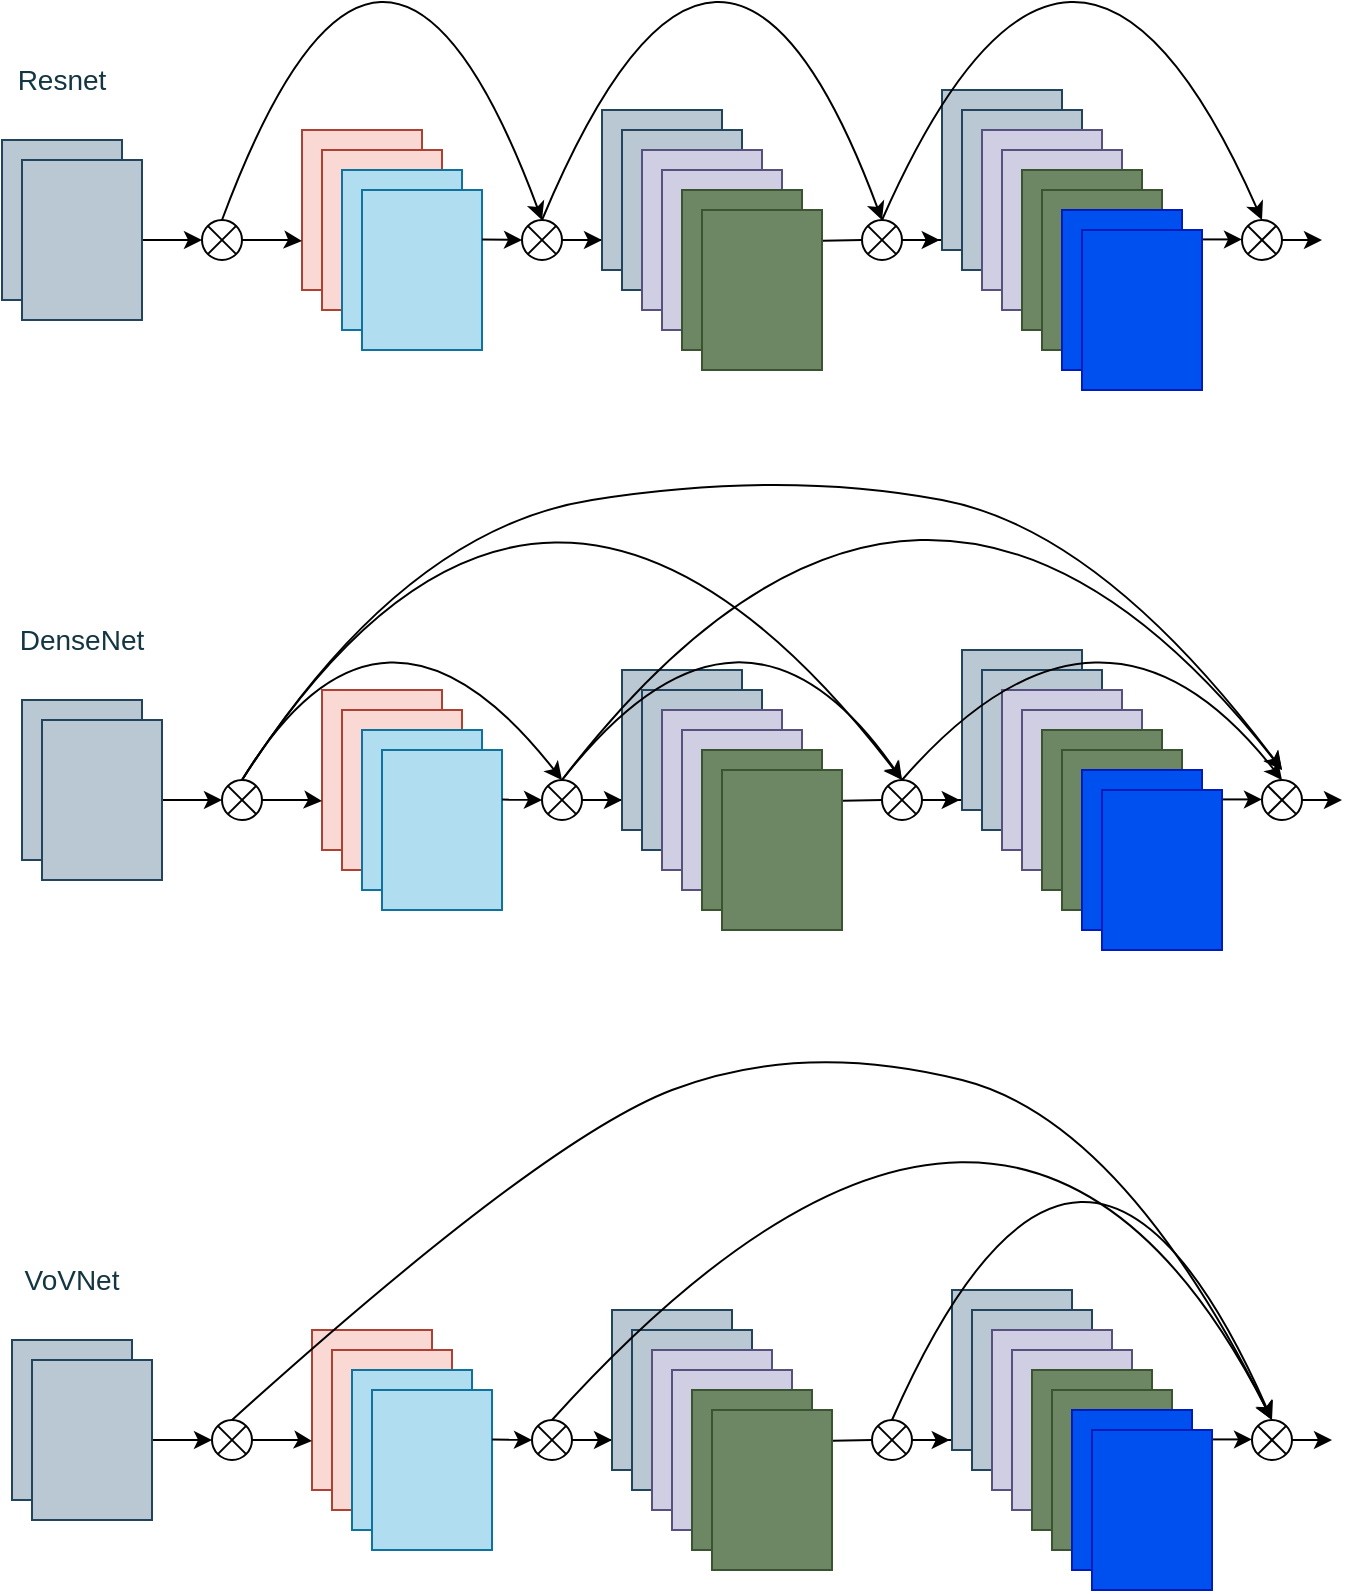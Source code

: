 <mxfile version="24.7.14">
  <diagram name="第 1 页" id="HXD9hJc-r6mOpSp5LZMr">
    <mxGraphModel dx="1228" dy="1871" grid="1" gridSize="10" guides="1" tooltips="1" connect="1" arrows="1" fold="1" page="1" pageScale="1" pageWidth="827" pageHeight="1169" math="0" shadow="0">
      <root>
        <mxCell id="0" />
        <mxCell id="1" parent="0" />
        <mxCell id="4GzgXwksy4O0eHDeEKzl-70" value="" style="rounded=0;whiteSpace=wrap;html=1;fillColor=#bac8d3;strokeColor=#23445d;" vertex="1" parent="1">
          <mxGeometry x="50" y="55" width="60" height="80" as="geometry" />
        </mxCell>
        <mxCell id="4GzgXwksy4O0eHDeEKzl-71" style="edgeStyle=orthogonalEdgeStyle;rounded=0;orthogonalLoop=1;jettySize=auto;html=1;entryX=0;entryY=0;entryDx=0;entryDy=0;" edge="1" parent="1" source="4GzgXwksy4O0eHDeEKzl-72" target="4GzgXwksy4O0eHDeEKzl-77">
          <mxGeometry relative="1" as="geometry" />
        </mxCell>
        <mxCell id="4GzgXwksy4O0eHDeEKzl-72" value="" style="rounded=0;whiteSpace=wrap;html=1;fillColor=#bac8d3;strokeColor=#23445d;" vertex="1" parent="1">
          <mxGeometry x="60" y="65" width="60" height="80" as="geometry" />
        </mxCell>
        <mxCell id="4GzgXwksy4O0eHDeEKzl-73" value="" style="rounded=0;whiteSpace=wrap;html=1;fillColor=#fad9d5;strokeColor=#ae4132;" vertex="1" parent="1">
          <mxGeometry x="200" y="50" width="60" height="80" as="geometry" />
        </mxCell>
        <mxCell id="4GzgXwksy4O0eHDeEKzl-74" value="" style="rounded=0;whiteSpace=wrap;html=1;fillColor=#fad9d5;strokeColor=#ae4132;" vertex="1" parent="1">
          <mxGeometry x="210" y="60" width="60" height="80" as="geometry" />
        </mxCell>
        <mxCell id="4GzgXwksy4O0eHDeEKzl-75" value="" style="rounded=0;whiteSpace=wrap;html=1;fillColor=#b1ddf0;strokeColor=#10739e;" vertex="1" parent="1">
          <mxGeometry x="220" y="70" width="60" height="80" as="geometry" />
        </mxCell>
        <mxCell id="4GzgXwksy4O0eHDeEKzl-76" value="" style="rounded=0;whiteSpace=wrap;html=1;fillColor=#b1ddf0;strokeColor=#10739e;" vertex="1" parent="1">
          <mxGeometry x="230" y="80" width="60" height="80" as="geometry" />
        </mxCell>
        <mxCell id="4GzgXwksy4O0eHDeEKzl-77" value="" style="shape=orEllipse;perimeter=ellipsePerimeter;whiteSpace=wrap;html=1;backgroundOutline=1;rotation=-45;" vertex="1" parent="1">
          <mxGeometry x="150" y="95" width="20" height="20" as="geometry" />
        </mxCell>
        <mxCell id="4GzgXwksy4O0eHDeEKzl-78" value="" style="shape=orEllipse;perimeter=ellipsePerimeter;whiteSpace=wrap;html=1;backgroundOutline=1;rotation=45;" vertex="1" parent="1">
          <mxGeometry x="310" y="95" width="20" height="20" as="geometry" />
        </mxCell>
        <mxCell id="4GzgXwksy4O0eHDeEKzl-79" style="edgeStyle=orthogonalEdgeStyle;rounded=0;orthogonalLoop=1;jettySize=auto;html=1;entryX=0;entryY=0.693;entryDx=0;entryDy=0;entryPerimeter=0;" edge="1" parent="1" source="4GzgXwksy4O0eHDeEKzl-77" target="4GzgXwksy4O0eHDeEKzl-73">
          <mxGeometry relative="1" as="geometry" />
        </mxCell>
        <mxCell id="4GzgXwksy4O0eHDeEKzl-80" value="" style="endArrow=classic;html=1;rounded=0;exitX=1.001;exitY=0.31;exitDx=0;exitDy=0;exitPerimeter=0;" edge="1" parent="1" source="4GzgXwksy4O0eHDeEKzl-76">
          <mxGeometry width="50" height="50" relative="1" as="geometry">
            <mxPoint x="340" y="150" as="sourcePoint" />
            <mxPoint x="310" y="105" as="targetPoint" />
          </mxGeometry>
        </mxCell>
        <mxCell id="4GzgXwksy4O0eHDeEKzl-81" value="" style="curved=1;endArrow=classic;html=1;rounded=0;entryX=0;entryY=0;entryDx=0;entryDy=0;exitX=1;exitY=0;exitDx=0;exitDy=0;" edge="1" parent="1" source="4GzgXwksy4O0eHDeEKzl-77" target="4GzgXwksy4O0eHDeEKzl-78">
          <mxGeometry width="50" height="50" relative="1" as="geometry">
            <mxPoint x="195" y="20" as="sourcePoint" />
            <mxPoint x="365" y="20" as="targetPoint" />
            <Array as="points">
              <mxPoint x="240" y="-120" />
            </Array>
          </mxGeometry>
        </mxCell>
        <mxCell id="4GzgXwksy4O0eHDeEKzl-82" value="" style="shape=orEllipse;perimeter=ellipsePerimeter;whiteSpace=wrap;html=1;backgroundOutline=1;rotation=45;" vertex="1" parent="1">
          <mxGeometry x="480" y="95" width="20" height="20" as="geometry" />
        </mxCell>
        <mxCell id="4GzgXwksy4O0eHDeEKzl-83" style="edgeStyle=orthogonalEdgeStyle;rounded=0;orthogonalLoop=1;jettySize=auto;html=1;entryX=-0.019;entryY=0.938;entryDx=0;entryDy=0;entryPerimeter=0;" edge="1" parent="1" source="4GzgXwksy4O0eHDeEKzl-82" target="4GzgXwksy4O0eHDeEKzl-96">
          <mxGeometry relative="1" as="geometry">
            <mxPoint x="530" y="110" as="targetPoint" />
          </mxGeometry>
        </mxCell>
        <mxCell id="4GzgXwksy4O0eHDeEKzl-84" value="" style="endArrow=classic;html=1;rounded=0;entryX=0;entryY=1;entryDx=0;entryDy=0;exitX=1.001;exitY=0.31;exitDx=0;exitDy=0;exitPerimeter=0;" edge="1" parent="1" target="4GzgXwksy4O0eHDeEKzl-82">
          <mxGeometry width="50" height="50" relative="1" as="geometry">
            <mxPoint x="480" y="105" as="sourcePoint" />
            <mxPoint x="550" y="100" as="targetPoint" />
          </mxGeometry>
        </mxCell>
        <mxCell id="4GzgXwksy4O0eHDeEKzl-85" value="" style="shape=orEllipse;perimeter=ellipsePerimeter;whiteSpace=wrap;html=1;backgroundOutline=1;rotation=45;" vertex="1" parent="1">
          <mxGeometry x="670" y="95" width="20" height="20" as="geometry" />
        </mxCell>
        <mxCell id="4GzgXwksy4O0eHDeEKzl-86" style="edgeStyle=orthogonalEdgeStyle;rounded=0;orthogonalLoop=1;jettySize=auto;html=1;" edge="1" parent="1" source="4GzgXwksy4O0eHDeEKzl-85">
          <mxGeometry relative="1" as="geometry">
            <mxPoint x="710" y="105" as="targetPoint" />
            <Array as="points">
              <mxPoint x="710" y="105" />
              <mxPoint x="710" y="105" />
            </Array>
          </mxGeometry>
        </mxCell>
        <mxCell id="4GzgXwksy4O0eHDeEKzl-87" value="" style="endArrow=classic;html=1;rounded=0;entryX=0;entryY=1;entryDx=0;entryDy=0;" edge="1" parent="1">
          <mxGeometry width="50" height="50" relative="1" as="geometry">
            <mxPoint x="650" y="104.71" as="sourcePoint" />
            <mxPoint x="670.0" y="104.71" as="targetPoint" />
          </mxGeometry>
        </mxCell>
        <mxCell id="4GzgXwksy4O0eHDeEKzl-88" value="" style="endArrow=none;html=1;rounded=0;exitX=1.006;exitY=0.192;exitDx=0;exitDy=0;exitPerimeter=0;entryX=0;entryY=1;entryDx=0;entryDy=0;" edge="1" parent="1" source="4GzgXwksy4O0eHDeEKzl-95" target="4GzgXwksy4O0eHDeEKzl-82">
          <mxGeometry width="50" height="50" relative="1" as="geometry">
            <mxPoint x="510" y="120" as="sourcePoint" />
            <mxPoint x="560" y="70" as="targetPoint" />
          </mxGeometry>
        </mxCell>
        <mxCell id="4GzgXwksy4O0eHDeEKzl-89" style="edgeStyle=orthogonalEdgeStyle;rounded=0;orthogonalLoop=1;jettySize=auto;html=1;entryX=0;entryY=0.813;entryDx=0;entryDy=0;entryPerimeter=0;strokeColor=#000000;fontColor=#143642;fillColor=#FAE5C7;" edge="1" parent="1" source="4GzgXwksy4O0eHDeEKzl-78" target="4GzgXwksy4O0eHDeEKzl-90">
          <mxGeometry relative="1" as="geometry" />
        </mxCell>
        <mxCell id="4GzgXwksy4O0eHDeEKzl-90" value="" style="rounded=0;whiteSpace=wrap;html=1;fillColor=#bac8d3;strokeColor=#23445d;" vertex="1" parent="1">
          <mxGeometry x="350" y="40" width="60" height="80" as="geometry" />
        </mxCell>
        <mxCell id="4GzgXwksy4O0eHDeEKzl-91" value="" style="rounded=0;whiteSpace=wrap;html=1;fillColor=#bac8d3;strokeColor=#23445d;" vertex="1" parent="1">
          <mxGeometry x="360" y="50" width="60" height="80" as="geometry" />
        </mxCell>
        <mxCell id="4GzgXwksy4O0eHDeEKzl-92" value="" style="rounded=0;whiteSpace=wrap;html=1;fillColor=#d0cee2;strokeColor=#56517e;" vertex="1" parent="1">
          <mxGeometry x="370" y="60" width="60" height="80" as="geometry" />
        </mxCell>
        <mxCell id="4GzgXwksy4O0eHDeEKzl-93" value="" style="rounded=0;whiteSpace=wrap;html=1;fillColor=#d0cee2;strokeColor=#56517e;" vertex="1" parent="1">
          <mxGeometry x="380" y="70" width="60" height="80" as="geometry" />
        </mxCell>
        <mxCell id="4GzgXwksy4O0eHDeEKzl-94" value="" style="rounded=0;whiteSpace=wrap;html=1;fillColor=#6d8764;strokeColor=#3A5431;fontColor=#ffffff;" vertex="1" parent="1">
          <mxGeometry x="390" y="80" width="60" height="80" as="geometry" />
        </mxCell>
        <mxCell id="4GzgXwksy4O0eHDeEKzl-95" value="" style="rounded=0;whiteSpace=wrap;html=1;fillColor=#6d8764;strokeColor=#3A5431;fontColor=#ffffff;" vertex="1" parent="1">
          <mxGeometry x="400" y="90" width="60" height="80" as="geometry" />
        </mxCell>
        <mxCell id="4GzgXwksy4O0eHDeEKzl-96" value="" style="rounded=0;whiteSpace=wrap;html=1;fillColor=#bac8d3;strokeColor=#23445d;" vertex="1" parent="1">
          <mxGeometry x="520" y="30" width="60" height="80" as="geometry" />
        </mxCell>
        <mxCell id="4GzgXwksy4O0eHDeEKzl-97" value="" style="rounded=0;whiteSpace=wrap;html=1;fillColor=#bac8d3;strokeColor=#23445d;" vertex="1" parent="1">
          <mxGeometry x="530" y="40" width="60" height="80" as="geometry" />
        </mxCell>
        <mxCell id="4GzgXwksy4O0eHDeEKzl-98" value="" style="rounded=0;whiteSpace=wrap;html=1;fillColor=#d0cee2;strokeColor=#56517e;" vertex="1" parent="1">
          <mxGeometry x="540" y="50" width="60" height="80" as="geometry" />
        </mxCell>
        <mxCell id="4GzgXwksy4O0eHDeEKzl-99" value="" style="rounded=0;whiteSpace=wrap;html=1;fillColor=#d0cee2;strokeColor=#56517e;" vertex="1" parent="1">
          <mxGeometry x="550" y="60" width="60" height="80" as="geometry" />
        </mxCell>
        <mxCell id="4GzgXwksy4O0eHDeEKzl-100" value="" style="rounded=0;whiteSpace=wrap;html=1;fillColor=#6d8764;strokeColor=#3A5431;fontColor=#ffffff;" vertex="1" parent="1">
          <mxGeometry x="560" y="70" width="60" height="80" as="geometry" />
        </mxCell>
        <mxCell id="4GzgXwksy4O0eHDeEKzl-101" value="" style="rounded=0;whiteSpace=wrap;html=1;fillColor=#6d8764;strokeColor=#3A5431;fontColor=#ffffff;" vertex="1" parent="1">
          <mxGeometry x="570" y="80" width="60" height="80" as="geometry" />
        </mxCell>
        <mxCell id="4GzgXwksy4O0eHDeEKzl-102" value="" style="rounded=0;whiteSpace=wrap;html=1;fillColor=#0050ef;strokeColor=#001DBC;fontColor=#ffffff;" vertex="1" parent="1">
          <mxGeometry x="580" y="90" width="60" height="80" as="geometry" />
        </mxCell>
        <mxCell id="4GzgXwksy4O0eHDeEKzl-103" value="" style="rounded=0;whiteSpace=wrap;html=1;fillColor=#0050ef;strokeColor=#001DBC;fontColor=#ffffff;" vertex="1" parent="1">
          <mxGeometry x="590" y="100" width="60" height="80" as="geometry" />
        </mxCell>
        <mxCell id="4GzgXwksy4O0eHDeEKzl-104" value="" style="curved=1;endArrow=classic;html=1;rounded=0;entryX=0;entryY=0;entryDx=0;entryDy=0;exitX=1;exitY=0;exitDx=0;exitDy=0;" edge="1" parent="1" target="4GzgXwksy4O0eHDeEKzl-82">
          <mxGeometry width="50" height="50" relative="1" as="geometry">
            <mxPoint x="320" y="95" as="sourcePoint" />
            <mxPoint x="480" y="95" as="targetPoint" />
            <Array as="points">
              <mxPoint x="410" y="-120" />
            </Array>
          </mxGeometry>
        </mxCell>
        <mxCell id="4GzgXwksy4O0eHDeEKzl-105" value="" style="curved=1;endArrow=classic;html=1;rounded=0;entryX=0;entryY=0;entryDx=0;entryDy=0;" edge="1" parent="1" target="4GzgXwksy4O0eHDeEKzl-85">
          <mxGeometry width="50" height="50" relative="1" as="geometry">
            <mxPoint x="490" y="95" as="sourcePoint" />
            <mxPoint x="665" y="95" as="targetPoint" />
            <Array as="points">
              <mxPoint x="585" y="-120" />
            </Array>
          </mxGeometry>
        </mxCell>
        <mxCell id="4GzgXwksy4O0eHDeEKzl-106" value="" style="rounded=0;whiteSpace=wrap;html=1;fillColor=#bac8d3;strokeColor=#23445d;" vertex="1" parent="1">
          <mxGeometry x="60" y="335" width="60" height="80" as="geometry" />
        </mxCell>
        <mxCell id="4GzgXwksy4O0eHDeEKzl-107" style="edgeStyle=orthogonalEdgeStyle;rounded=0;orthogonalLoop=1;jettySize=auto;html=1;entryX=0;entryY=0;entryDx=0;entryDy=0;" edge="1" parent="1" source="4GzgXwksy4O0eHDeEKzl-108" target="4GzgXwksy4O0eHDeEKzl-113">
          <mxGeometry relative="1" as="geometry" />
        </mxCell>
        <mxCell id="4GzgXwksy4O0eHDeEKzl-108" value="" style="rounded=0;whiteSpace=wrap;html=1;fillColor=#bac8d3;strokeColor=#23445d;" vertex="1" parent="1">
          <mxGeometry x="70" y="345" width="60" height="80" as="geometry" />
        </mxCell>
        <mxCell id="4GzgXwksy4O0eHDeEKzl-109" value="" style="rounded=0;whiteSpace=wrap;html=1;fillColor=#fad9d5;strokeColor=#ae4132;" vertex="1" parent="1">
          <mxGeometry x="210" y="330" width="60" height="80" as="geometry" />
        </mxCell>
        <mxCell id="4GzgXwksy4O0eHDeEKzl-110" value="" style="rounded=0;whiteSpace=wrap;html=1;fillColor=#fad9d5;strokeColor=#ae4132;" vertex="1" parent="1">
          <mxGeometry x="220" y="340" width="60" height="80" as="geometry" />
        </mxCell>
        <mxCell id="4GzgXwksy4O0eHDeEKzl-111" value="" style="rounded=0;whiteSpace=wrap;html=1;fillColor=#b1ddf0;strokeColor=#10739e;" vertex="1" parent="1">
          <mxGeometry x="230" y="350" width="60" height="80" as="geometry" />
        </mxCell>
        <mxCell id="4GzgXwksy4O0eHDeEKzl-112" value="" style="rounded=0;whiteSpace=wrap;html=1;fillColor=#b1ddf0;strokeColor=#10739e;" vertex="1" parent="1">
          <mxGeometry x="240" y="360" width="60" height="80" as="geometry" />
        </mxCell>
        <mxCell id="4GzgXwksy4O0eHDeEKzl-113" value="" style="shape=orEllipse;perimeter=ellipsePerimeter;whiteSpace=wrap;html=1;backgroundOutline=1;rotation=-45;" vertex="1" parent="1">
          <mxGeometry x="160" y="375" width="20" height="20" as="geometry" />
        </mxCell>
        <mxCell id="4GzgXwksy4O0eHDeEKzl-114" value="" style="shape=orEllipse;perimeter=ellipsePerimeter;whiteSpace=wrap;html=1;backgroundOutline=1;rotation=45;" vertex="1" parent="1">
          <mxGeometry x="320" y="375" width="20" height="20" as="geometry" />
        </mxCell>
        <mxCell id="4GzgXwksy4O0eHDeEKzl-115" style="edgeStyle=orthogonalEdgeStyle;rounded=0;orthogonalLoop=1;jettySize=auto;html=1;entryX=0;entryY=0.693;entryDx=0;entryDy=0;entryPerimeter=0;" edge="1" parent="1" source="4GzgXwksy4O0eHDeEKzl-113" target="4GzgXwksy4O0eHDeEKzl-109">
          <mxGeometry relative="1" as="geometry" />
        </mxCell>
        <mxCell id="4GzgXwksy4O0eHDeEKzl-116" value="" style="endArrow=classic;html=1;rounded=0;exitX=1.001;exitY=0.31;exitDx=0;exitDy=0;exitPerimeter=0;" edge="1" parent="1" source="4GzgXwksy4O0eHDeEKzl-112">
          <mxGeometry width="50" height="50" relative="1" as="geometry">
            <mxPoint x="350" y="430" as="sourcePoint" />
            <mxPoint x="320" y="385" as="targetPoint" />
          </mxGeometry>
        </mxCell>
        <mxCell id="4GzgXwksy4O0eHDeEKzl-117" value="" style="curved=1;endArrow=classic;html=1;rounded=0;entryX=0;entryY=0;entryDx=0;entryDy=0;exitX=1;exitY=0;exitDx=0;exitDy=0;" edge="1" parent="1" source="4GzgXwksy4O0eHDeEKzl-113" target="4GzgXwksy4O0eHDeEKzl-114">
          <mxGeometry width="50" height="50" relative="1" as="geometry">
            <mxPoint x="205" y="300" as="sourcePoint" />
            <mxPoint x="375" y="300" as="targetPoint" />
            <Array as="points">
              <mxPoint x="240" y="260" />
            </Array>
          </mxGeometry>
        </mxCell>
        <mxCell id="4GzgXwksy4O0eHDeEKzl-118" value="" style="shape=orEllipse;perimeter=ellipsePerimeter;whiteSpace=wrap;html=1;backgroundOutline=1;rotation=45;" vertex="1" parent="1">
          <mxGeometry x="490" y="375" width="20" height="20" as="geometry" />
        </mxCell>
        <mxCell id="4GzgXwksy4O0eHDeEKzl-119" style="edgeStyle=orthogonalEdgeStyle;rounded=0;orthogonalLoop=1;jettySize=auto;html=1;entryX=-0.019;entryY=0.938;entryDx=0;entryDy=0;entryPerimeter=0;" edge="1" parent="1" source="4GzgXwksy4O0eHDeEKzl-118" target="4GzgXwksy4O0eHDeEKzl-132">
          <mxGeometry relative="1" as="geometry">
            <mxPoint x="540" y="390" as="targetPoint" />
          </mxGeometry>
        </mxCell>
        <mxCell id="4GzgXwksy4O0eHDeEKzl-120" value="" style="endArrow=classic;html=1;rounded=0;entryX=0;entryY=1;entryDx=0;entryDy=0;exitX=1.001;exitY=0.31;exitDx=0;exitDy=0;exitPerimeter=0;" edge="1" parent="1" target="4GzgXwksy4O0eHDeEKzl-118">
          <mxGeometry width="50" height="50" relative="1" as="geometry">
            <mxPoint x="490" y="385" as="sourcePoint" />
            <mxPoint x="560" y="380" as="targetPoint" />
          </mxGeometry>
        </mxCell>
        <mxCell id="4GzgXwksy4O0eHDeEKzl-121" value="" style="shape=orEllipse;perimeter=ellipsePerimeter;whiteSpace=wrap;html=1;backgroundOutline=1;rotation=45;" vertex="1" parent="1">
          <mxGeometry x="680" y="375" width="20" height="20" as="geometry" />
        </mxCell>
        <mxCell id="4GzgXwksy4O0eHDeEKzl-122" style="edgeStyle=orthogonalEdgeStyle;rounded=0;orthogonalLoop=1;jettySize=auto;html=1;" edge="1" parent="1" source="4GzgXwksy4O0eHDeEKzl-121">
          <mxGeometry relative="1" as="geometry">
            <mxPoint x="720" y="385" as="targetPoint" />
            <Array as="points">
              <mxPoint x="720" y="385" />
              <mxPoint x="720" y="385" />
            </Array>
          </mxGeometry>
        </mxCell>
        <mxCell id="4GzgXwksy4O0eHDeEKzl-123" value="" style="endArrow=classic;html=1;rounded=0;entryX=0;entryY=1;entryDx=0;entryDy=0;" edge="1" parent="1">
          <mxGeometry width="50" height="50" relative="1" as="geometry">
            <mxPoint x="660" y="384.71" as="sourcePoint" />
            <mxPoint x="680.0" y="384.71" as="targetPoint" />
          </mxGeometry>
        </mxCell>
        <mxCell id="4GzgXwksy4O0eHDeEKzl-124" value="" style="endArrow=none;html=1;rounded=0;exitX=1.006;exitY=0.192;exitDx=0;exitDy=0;exitPerimeter=0;entryX=0;entryY=1;entryDx=0;entryDy=0;" edge="1" parent="1" source="4GzgXwksy4O0eHDeEKzl-131" target="4GzgXwksy4O0eHDeEKzl-118">
          <mxGeometry width="50" height="50" relative="1" as="geometry">
            <mxPoint x="520" y="400" as="sourcePoint" />
            <mxPoint x="570" y="350" as="targetPoint" />
          </mxGeometry>
        </mxCell>
        <mxCell id="4GzgXwksy4O0eHDeEKzl-125" style="edgeStyle=orthogonalEdgeStyle;rounded=0;orthogonalLoop=1;jettySize=auto;html=1;entryX=0;entryY=0.813;entryDx=0;entryDy=0;entryPerimeter=0;strokeColor=#000000;fontColor=#143642;fillColor=#FAE5C7;" edge="1" parent="1" source="4GzgXwksy4O0eHDeEKzl-114" target="4GzgXwksy4O0eHDeEKzl-126">
          <mxGeometry relative="1" as="geometry" />
        </mxCell>
        <mxCell id="4GzgXwksy4O0eHDeEKzl-126" value="" style="rounded=0;whiteSpace=wrap;html=1;fillColor=#bac8d3;strokeColor=#23445d;" vertex="1" parent="1">
          <mxGeometry x="360" y="320" width="60" height="80" as="geometry" />
        </mxCell>
        <mxCell id="4GzgXwksy4O0eHDeEKzl-127" value="" style="rounded=0;whiteSpace=wrap;html=1;fillColor=#bac8d3;strokeColor=#23445d;" vertex="1" parent="1">
          <mxGeometry x="370" y="330" width="60" height="80" as="geometry" />
        </mxCell>
        <mxCell id="4GzgXwksy4O0eHDeEKzl-128" value="" style="rounded=0;whiteSpace=wrap;html=1;fillColor=#d0cee2;strokeColor=#56517e;" vertex="1" parent="1">
          <mxGeometry x="380" y="340" width="60" height="80" as="geometry" />
        </mxCell>
        <mxCell id="4GzgXwksy4O0eHDeEKzl-129" value="" style="rounded=0;whiteSpace=wrap;html=1;fillColor=#d0cee2;strokeColor=#56517e;" vertex="1" parent="1">
          <mxGeometry x="390" y="350" width="60" height="80" as="geometry" />
        </mxCell>
        <mxCell id="4GzgXwksy4O0eHDeEKzl-130" value="" style="rounded=0;whiteSpace=wrap;html=1;fillColor=#6d8764;strokeColor=#3A5431;fontColor=#ffffff;" vertex="1" parent="1">
          <mxGeometry x="400" y="360" width="60" height="80" as="geometry" />
        </mxCell>
        <mxCell id="4GzgXwksy4O0eHDeEKzl-131" value="" style="rounded=0;whiteSpace=wrap;html=1;fillColor=#6d8764;strokeColor=#3A5431;fontColor=#ffffff;" vertex="1" parent="1">
          <mxGeometry x="410" y="370" width="60" height="80" as="geometry" />
        </mxCell>
        <mxCell id="4GzgXwksy4O0eHDeEKzl-132" value="" style="rounded=0;whiteSpace=wrap;html=1;fillColor=#bac8d3;strokeColor=#23445d;" vertex="1" parent="1">
          <mxGeometry x="530" y="310" width="60" height="80" as="geometry" />
        </mxCell>
        <mxCell id="4GzgXwksy4O0eHDeEKzl-133" value="" style="rounded=0;whiteSpace=wrap;html=1;fillColor=#bac8d3;strokeColor=#23445d;" vertex="1" parent="1">
          <mxGeometry x="540" y="320" width="60" height="80" as="geometry" />
        </mxCell>
        <mxCell id="4GzgXwksy4O0eHDeEKzl-134" value="" style="rounded=0;whiteSpace=wrap;html=1;fillColor=#d0cee2;strokeColor=#56517e;" vertex="1" parent="1">
          <mxGeometry x="550" y="330" width="60" height="80" as="geometry" />
        </mxCell>
        <mxCell id="4GzgXwksy4O0eHDeEKzl-135" value="" style="rounded=0;whiteSpace=wrap;html=1;fillColor=#d0cee2;strokeColor=#56517e;" vertex="1" parent="1">
          <mxGeometry x="560" y="340" width="60" height="80" as="geometry" />
        </mxCell>
        <mxCell id="4GzgXwksy4O0eHDeEKzl-136" value="" style="rounded=0;whiteSpace=wrap;html=1;fillColor=#6d8764;strokeColor=#3A5431;fontColor=#ffffff;" vertex="1" parent="1">
          <mxGeometry x="570" y="350" width="60" height="80" as="geometry" />
        </mxCell>
        <mxCell id="4GzgXwksy4O0eHDeEKzl-137" value="" style="rounded=0;whiteSpace=wrap;html=1;fillColor=#6d8764;strokeColor=#3A5431;fontColor=#ffffff;" vertex="1" parent="1">
          <mxGeometry x="580" y="360" width="60" height="80" as="geometry" />
        </mxCell>
        <mxCell id="4GzgXwksy4O0eHDeEKzl-138" value="" style="rounded=0;whiteSpace=wrap;html=1;fillColor=#0050ef;strokeColor=#001DBC;fontColor=#ffffff;" vertex="1" parent="1">
          <mxGeometry x="590" y="370" width="60" height="80" as="geometry" />
        </mxCell>
        <mxCell id="4GzgXwksy4O0eHDeEKzl-139" value="" style="rounded=0;whiteSpace=wrap;html=1;fillColor=#0050ef;strokeColor=#001DBC;fontColor=#ffffff;" vertex="1" parent="1">
          <mxGeometry x="600" y="380" width="60" height="80" as="geometry" />
        </mxCell>
        <mxCell id="4GzgXwksy4O0eHDeEKzl-140" value="" style="curved=1;endArrow=classic;html=1;rounded=0;entryX=0;entryY=0;entryDx=0;entryDy=0;exitX=1;exitY=0;exitDx=0;exitDy=0;" edge="1" parent="1" target="4GzgXwksy4O0eHDeEKzl-118">
          <mxGeometry width="50" height="50" relative="1" as="geometry">
            <mxPoint x="330" y="375" as="sourcePoint" />
            <mxPoint x="490" y="375" as="targetPoint" />
            <Array as="points">
              <mxPoint x="420" y="260" />
            </Array>
          </mxGeometry>
        </mxCell>
        <mxCell id="4GzgXwksy4O0eHDeEKzl-141" value="" style="curved=1;endArrow=classic;html=1;rounded=0;entryX=0;entryY=0;entryDx=0;entryDy=0;" edge="1" parent="1" target="4GzgXwksy4O0eHDeEKzl-121">
          <mxGeometry width="50" height="50" relative="1" as="geometry">
            <mxPoint x="500" y="375" as="sourcePoint" />
            <mxPoint x="675" y="375" as="targetPoint" />
            <Array as="points">
              <mxPoint x="600" y="260" />
            </Array>
          </mxGeometry>
        </mxCell>
        <mxCell id="4GzgXwksy4O0eHDeEKzl-142" value="" style="curved=1;endArrow=classic;html=1;rounded=0;entryX=0;entryY=0;entryDx=0;entryDy=0;exitX=1;exitY=0;exitDx=0;exitDy=0;" edge="1" parent="1" target="4GzgXwksy4O0eHDeEKzl-118">
          <mxGeometry width="50" height="50" relative="1" as="geometry">
            <mxPoint x="170" y="375" as="sourcePoint" />
            <mxPoint x="330" y="375" as="targetPoint" />
            <Array as="points">
              <mxPoint x="320" y="140" />
            </Array>
          </mxGeometry>
        </mxCell>
        <mxCell id="4GzgXwksy4O0eHDeEKzl-143" value="" style="curved=1;endArrow=classic;html=1;rounded=0;exitX=1;exitY=0;exitDx=0;exitDy=0;" edge="1" parent="1">
          <mxGeometry width="50" height="50" relative="1" as="geometry">
            <mxPoint x="330" y="375" as="sourcePoint" />
            <mxPoint x="690" y="370" as="targetPoint" />
            <Array as="points">
              <mxPoint x="510" y="140" />
            </Array>
          </mxGeometry>
        </mxCell>
        <mxCell id="4GzgXwksy4O0eHDeEKzl-144" value="" style="curved=1;endArrow=classic;html=1;rounded=0;exitX=1;exitY=0;exitDx=0;exitDy=0;" edge="1" parent="1" source="4GzgXwksy4O0eHDeEKzl-113">
          <mxGeometry width="50" height="50" relative="1" as="geometry">
            <mxPoint x="225" y="605" as="sourcePoint" />
            <mxPoint x="690" y="370" as="targetPoint" />
            <Array as="points">
              <mxPoint x="250" y="250" />
              <mxPoint x="440" y="220" />
              <mxPoint x="600" y="250" />
            </Array>
          </mxGeometry>
        </mxCell>
        <mxCell id="4GzgXwksy4O0eHDeEKzl-145" value="&lt;font style=&quot;font-size: 14px;&quot;&gt;Resnet&lt;/font&gt;" style="text;html=1;align=center;verticalAlign=middle;whiteSpace=wrap;rounded=0;fontColor=#143642;" vertex="1" parent="1">
          <mxGeometry x="50" y="10" width="60" height="30" as="geometry" />
        </mxCell>
        <mxCell id="4GzgXwksy4O0eHDeEKzl-147" value="&lt;font style=&quot;font-size: 14px;&quot;&gt;DenseNet&lt;/font&gt;" style="text;html=1;align=center;verticalAlign=middle;whiteSpace=wrap;rounded=0;fontColor=#143642;" vertex="1" parent="1">
          <mxGeometry x="55" y="290" width="70" height="30" as="geometry" />
        </mxCell>
        <mxCell id="4GzgXwksy4O0eHDeEKzl-149" value="&lt;font style=&quot;font-size: 14px;&quot;&gt;VoVNet&lt;/font&gt;" style="text;html=1;align=center;verticalAlign=middle;whiteSpace=wrap;rounded=0;fontColor=#143642;" vertex="1" parent="1">
          <mxGeometry x="55" y="610" width="60" height="30" as="geometry" />
        </mxCell>
        <mxCell id="4GzgXwksy4O0eHDeEKzl-150" value="" style="rounded=0;whiteSpace=wrap;html=1;fillColor=#bac8d3;strokeColor=#23445d;" vertex="1" parent="1">
          <mxGeometry x="55" y="655" width="60" height="80" as="geometry" />
        </mxCell>
        <mxCell id="4GzgXwksy4O0eHDeEKzl-151" style="edgeStyle=orthogonalEdgeStyle;rounded=0;orthogonalLoop=1;jettySize=auto;html=1;entryX=0;entryY=0;entryDx=0;entryDy=0;" edge="1" parent="1" source="4GzgXwksy4O0eHDeEKzl-152" target="4GzgXwksy4O0eHDeEKzl-157">
          <mxGeometry relative="1" as="geometry" />
        </mxCell>
        <mxCell id="4GzgXwksy4O0eHDeEKzl-152" value="" style="rounded=0;whiteSpace=wrap;html=1;fillColor=#bac8d3;strokeColor=#23445d;" vertex="1" parent="1">
          <mxGeometry x="65" y="665" width="60" height="80" as="geometry" />
        </mxCell>
        <mxCell id="4GzgXwksy4O0eHDeEKzl-153" value="" style="rounded=0;whiteSpace=wrap;html=1;fillColor=#fad9d5;strokeColor=#ae4132;" vertex="1" parent="1">
          <mxGeometry x="205" y="650" width="60" height="80" as="geometry" />
        </mxCell>
        <mxCell id="4GzgXwksy4O0eHDeEKzl-154" value="" style="rounded=0;whiteSpace=wrap;html=1;fillColor=#fad9d5;strokeColor=#ae4132;" vertex="1" parent="1">
          <mxGeometry x="215" y="660" width="60" height="80" as="geometry" />
        </mxCell>
        <mxCell id="4GzgXwksy4O0eHDeEKzl-155" value="" style="rounded=0;whiteSpace=wrap;html=1;fillColor=#b1ddf0;strokeColor=#10739e;" vertex="1" parent="1">
          <mxGeometry x="225" y="670" width="60" height="80" as="geometry" />
        </mxCell>
        <mxCell id="4GzgXwksy4O0eHDeEKzl-156" value="" style="rounded=0;whiteSpace=wrap;html=1;fillColor=#b1ddf0;strokeColor=#10739e;" vertex="1" parent="1">
          <mxGeometry x="235" y="680" width="60" height="80" as="geometry" />
        </mxCell>
        <mxCell id="4GzgXwksy4O0eHDeEKzl-157" value="" style="shape=orEllipse;perimeter=ellipsePerimeter;whiteSpace=wrap;html=1;backgroundOutline=1;rotation=-45;" vertex="1" parent="1">
          <mxGeometry x="155" y="695" width="20" height="20" as="geometry" />
        </mxCell>
        <mxCell id="4GzgXwksy4O0eHDeEKzl-158" value="" style="shape=orEllipse;perimeter=ellipsePerimeter;whiteSpace=wrap;html=1;backgroundOutline=1;rotation=45;" vertex="1" parent="1">
          <mxGeometry x="315" y="695" width="20" height="20" as="geometry" />
        </mxCell>
        <mxCell id="4GzgXwksy4O0eHDeEKzl-159" style="edgeStyle=orthogonalEdgeStyle;rounded=0;orthogonalLoop=1;jettySize=auto;html=1;entryX=0;entryY=0.693;entryDx=0;entryDy=0;entryPerimeter=0;" edge="1" parent="1" source="4GzgXwksy4O0eHDeEKzl-157" target="4GzgXwksy4O0eHDeEKzl-153">
          <mxGeometry relative="1" as="geometry" />
        </mxCell>
        <mxCell id="4GzgXwksy4O0eHDeEKzl-160" value="" style="endArrow=classic;html=1;rounded=0;exitX=1.001;exitY=0.31;exitDx=0;exitDy=0;exitPerimeter=0;" edge="1" parent="1" source="4GzgXwksy4O0eHDeEKzl-156">
          <mxGeometry width="50" height="50" relative="1" as="geometry">
            <mxPoint x="345" y="750" as="sourcePoint" />
            <mxPoint x="315" y="705" as="targetPoint" />
          </mxGeometry>
        </mxCell>
        <mxCell id="4GzgXwksy4O0eHDeEKzl-162" value="" style="shape=orEllipse;perimeter=ellipsePerimeter;whiteSpace=wrap;html=1;backgroundOutline=1;rotation=45;" vertex="1" parent="1">
          <mxGeometry x="485" y="695" width="20" height="20" as="geometry" />
        </mxCell>
        <mxCell id="4GzgXwksy4O0eHDeEKzl-163" style="edgeStyle=orthogonalEdgeStyle;rounded=0;orthogonalLoop=1;jettySize=auto;html=1;entryX=-0.019;entryY=0.938;entryDx=0;entryDy=0;entryPerimeter=0;" edge="1" parent="1" source="4GzgXwksy4O0eHDeEKzl-162" target="4GzgXwksy4O0eHDeEKzl-176">
          <mxGeometry relative="1" as="geometry">
            <mxPoint x="535" y="710" as="targetPoint" />
          </mxGeometry>
        </mxCell>
        <mxCell id="4GzgXwksy4O0eHDeEKzl-164" value="" style="endArrow=classic;html=1;rounded=0;entryX=0;entryY=1;entryDx=0;entryDy=0;exitX=1.001;exitY=0.31;exitDx=0;exitDy=0;exitPerimeter=0;" edge="1" parent="1" target="4GzgXwksy4O0eHDeEKzl-162">
          <mxGeometry width="50" height="50" relative="1" as="geometry">
            <mxPoint x="485" y="705" as="sourcePoint" />
            <mxPoint x="555" y="700" as="targetPoint" />
          </mxGeometry>
        </mxCell>
        <mxCell id="4GzgXwksy4O0eHDeEKzl-165" value="" style="shape=orEllipse;perimeter=ellipsePerimeter;whiteSpace=wrap;html=1;backgroundOutline=1;rotation=45;" vertex="1" parent="1">
          <mxGeometry x="675" y="695" width="20" height="20" as="geometry" />
        </mxCell>
        <mxCell id="4GzgXwksy4O0eHDeEKzl-166" style="edgeStyle=orthogonalEdgeStyle;rounded=0;orthogonalLoop=1;jettySize=auto;html=1;" edge="1" parent="1" source="4GzgXwksy4O0eHDeEKzl-165">
          <mxGeometry relative="1" as="geometry">
            <mxPoint x="715" y="705" as="targetPoint" />
            <Array as="points">
              <mxPoint x="715" y="705" />
              <mxPoint x="715" y="705" />
            </Array>
          </mxGeometry>
        </mxCell>
        <mxCell id="4GzgXwksy4O0eHDeEKzl-167" value="" style="endArrow=classic;html=1;rounded=0;entryX=0;entryY=1;entryDx=0;entryDy=0;" edge="1" parent="1">
          <mxGeometry width="50" height="50" relative="1" as="geometry">
            <mxPoint x="655" y="704.71" as="sourcePoint" />
            <mxPoint x="675.0" y="704.71" as="targetPoint" />
          </mxGeometry>
        </mxCell>
        <mxCell id="4GzgXwksy4O0eHDeEKzl-168" value="" style="endArrow=none;html=1;rounded=0;exitX=1.006;exitY=0.192;exitDx=0;exitDy=0;exitPerimeter=0;entryX=0;entryY=1;entryDx=0;entryDy=0;" edge="1" parent="1" source="4GzgXwksy4O0eHDeEKzl-175" target="4GzgXwksy4O0eHDeEKzl-162">
          <mxGeometry width="50" height="50" relative="1" as="geometry">
            <mxPoint x="515" y="720" as="sourcePoint" />
            <mxPoint x="565" y="670" as="targetPoint" />
          </mxGeometry>
        </mxCell>
        <mxCell id="4GzgXwksy4O0eHDeEKzl-169" style="edgeStyle=orthogonalEdgeStyle;rounded=0;orthogonalLoop=1;jettySize=auto;html=1;entryX=0;entryY=0.813;entryDx=0;entryDy=0;entryPerimeter=0;strokeColor=#000000;fontColor=#143642;fillColor=#FAE5C7;" edge="1" parent="1" source="4GzgXwksy4O0eHDeEKzl-158" target="4GzgXwksy4O0eHDeEKzl-170">
          <mxGeometry relative="1" as="geometry" />
        </mxCell>
        <mxCell id="4GzgXwksy4O0eHDeEKzl-170" value="" style="rounded=0;whiteSpace=wrap;html=1;fillColor=#bac8d3;strokeColor=#23445d;" vertex="1" parent="1">
          <mxGeometry x="355" y="640" width="60" height="80" as="geometry" />
        </mxCell>
        <mxCell id="4GzgXwksy4O0eHDeEKzl-171" value="" style="rounded=0;whiteSpace=wrap;html=1;fillColor=#bac8d3;strokeColor=#23445d;" vertex="1" parent="1">
          <mxGeometry x="365" y="650" width="60" height="80" as="geometry" />
        </mxCell>
        <mxCell id="4GzgXwksy4O0eHDeEKzl-172" value="" style="rounded=0;whiteSpace=wrap;html=1;fillColor=#d0cee2;strokeColor=#56517e;" vertex="1" parent="1">
          <mxGeometry x="375" y="660" width="60" height="80" as="geometry" />
        </mxCell>
        <mxCell id="4GzgXwksy4O0eHDeEKzl-173" value="" style="rounded=0;whiteSpace=wrap;html=1;fillColor=#d0cee2;strokeColor=#56517e;" vertex="1" parent="1">
          <mxGeometry x="385" y="670" width="60" height="80" as="geometry" />
        </mxCell>
        <mxCell id="4GzgXwksy4O0eHDeEKzl-174" value="" style="rounded=0;whiteSpace=wrap;html=1;fillColor=#6d8764;strokeColor=#3A5431;fontColor=#ffffff;" vertex="1" parent="1">
          <mxGeometry x="395" y="680" width="60" height="80" as="geometry" />
        </mxCell>
        <mxCell id="4GzgXwksy4O0eHDeEKzl-175" value="" style="rounded=0;whiteSpace=wrap;html=1;fillColor=#6d8764;strokeColor=#3A5431;fontColor=#ffffff;" vertex="1" parent="1">
          <mxGeometry x="405" y="690" width="60" height="80" as="geometry" />
        </mxCell>
        <mxCell id="4GzgXwksy4O0eHDeEKzl-176" value="" style="rounded=0;whiteSpace=wrap;html=1;fillColor=#bac8d3;strokeColor=#23445d;" vertex="1" parent="1">
          <mxGeometry x="525" y="630" width="60" height="80" as="geometry" />
        </mxCell>
        <mxCell id="4GzgXwksy4O0eHDeEKzl-177" value="" style="rounded=0;whiteSpace=wrap;html=1;fillColor=#bac8d3;strokeColor=#23445d;" vertex="1" parent="1">
          <mxGeometry x="535" y="640" width="60" height="80" as="geometry" />
        </mxCell>
        <mxCell id="4GzgXwksy4O0eHDeEKzl-178" value="" style="rounded=0;whiteSpace=wrap;html=1;fillColor=#d0cee2;strokeColor=#56517e;" vertex="1" parent="1">
          <mxGeometry x="545" y="650" width="60" height="80" as="geometry" />
        </mxCell>
        <mxCell id="4GzgXwksy4O0eHDeEKzl-179" value="" style="rounded=0;whiteSpace=wrap;html=1;fillColor=#d0cee2;strokeColor=#56517e;" vertex="1" parent="1">
          <mxGeometry x="555" y="660" width="60" height="80" as="geometry" />
        </mxCell>
        <mxCell id="4GzgXwksy4O0eHDeEKzl-180" value="" style="rounded=0;whiteSpace=wrap;html=1;fillColor=#6d8764;strokeColor=#3A5431;fontColor=#ffffff;" vertex="1" parent="1">
          <mxGeometry x="565" y="670" width="60" height="80" as="geometry" />
        </mxCell>
        <mxCell id="4GzgXwksy4O0eHDeEKzl-181" value="" style="rounded=0;whiteSpace=wrap;html=1;fillColor=#6d8764;strokeColor=#3A5431;fontColor=#ffffff;" vertex="1" parent="1">
          <mxGeometry x="575" y="680" width="60" height="80" as="geometry" />
        </mxCell>
        <mxCell id="4GzgXwksy4O0eHDeEKzl-182" value="" style="rounded=0;whiteSpace=wrap;html=1;fillColor=#0050ef;strokeColor=#001DBC;fontColor=#ffffff;" vertex="1" parent="1">
          <mxGeometry x="585" y="690" width="60" height="80" as="geometry" />
        </mxCell>
        <mxCell id="4GzgXwksy4O0eHDeEKzl-183" value="" style="rounded=0;whiteSpace=wrap;html=1;fillColor=#0050ef;strokeColor=#001DBC;fontColor=#ffffff;" vertex="1" parent="1">
          <mxGeometry x="595" y="700" width="60" height="80" as="geometry" />
        </mxCell>
        <mxCell id="4GzgXwksy4O0eHDeEKzl-184" value="" style="curved=1;endArrow=classic;html=1;rounded=0;" edge="1" parent="1">
          <mxGeometry width="50" height="50" relative="1" as="geometry">
            <mxPoint x="165" y="695" as="sourcePoint" />
            <mxPoint x="685" y="695" as="targetPoint" />
            <Array as="points">
              <mxPoint x="320" y="555" />
              <mxPoint x="450" y="505" />
              <mxPoint x="610" y="545" />
            </Array>
          </mxGeometry>
        </mxCell>
        <mxCell id="4GzgXwksy4O0eHDeEKzl-185" value="" style="curved=1;endArrow=classic;html=1;rounded=0;entryX=0;entryY=0;entryDx=0;entryDy=0;" edge="1" parent="1" target="4GzgXwksy4O0eHDeEKzl-165">
          <mxGeometry width="50" height="50" relative="1" as="geometry">
            <mxPoint x="495" y="695" as="sourcePoint" />
            <mxPoint x="670" y="695" as="targetPoint" />
            <Array as="points">
              <mxPoint x="590" y="480" />
            </Array>
          </mxGeometry>
        </mxCell>
        <mxCell id="4GzgXwksy4O0eHDeEKzl-188" value="" style="curved=1;endArrow=classic;html=1;rounded=0;exitX=0;exitY=0;exitDx=0;exitDy=0;entryX=0;entryY=0;entryDx=0;entryDy=0;" edge="1" parent="1" source="4GzgXwksy4O0eHDeEKzl-158" target="4GzgXwksy4O0eHDeEKzl-165">
          <mxGeometry width="50" height="50" relative="1" as="geometry">
            <mxPoint x="505" y="730" as="sourcePoint" />
            <mxPoint x="680" y="720" as="targetPoint" />
            <Array as="points">
              <mxPoint x="555" y="440" />
            </Array>
          </mxGeometry>
        </mxCell>
      </root>
    </mxGraphModel>
  </diagram>
</mxfile>
